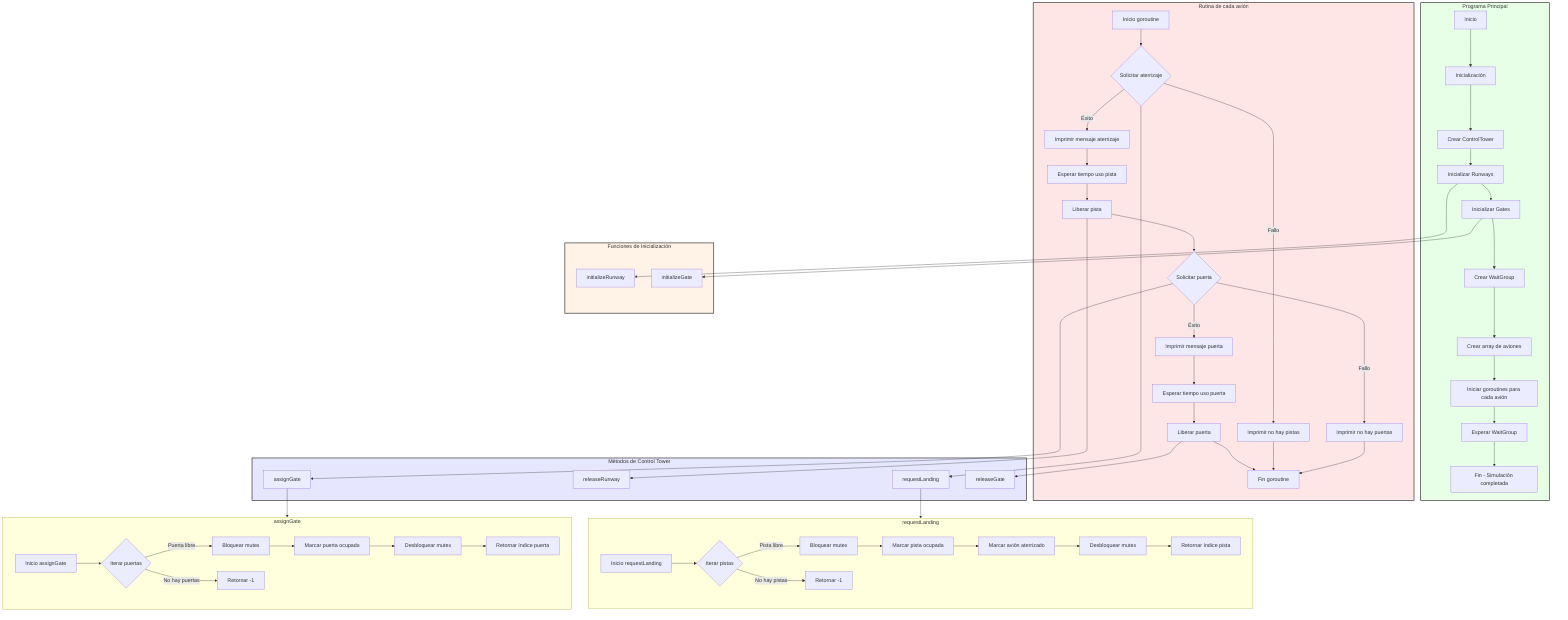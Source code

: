 flowchart TD
    subgraph Main[Programa Principal]
        A[Inicio] --> B[Inicialización]
        B --> C[Crear ControlTower]
        C --> D[Inicializar Runways]
        D --> E[Inicializar Gates]
        E --> F[Crear WaitGroup]
        F --> G[Crear array de aviones]
        G --> H[Iniciar goroutines para cada avión]
        H --> I[Esperar WaitGroup]
        I --> Z[Fin - Simulación completada]
    end

    subgraph PlaneRoutine[Rutina de cada avión]
        AA[Inicio goroutine] --> BB{Solicitar aterrizaje}
        BB -->|Éxito| CC[Imprimir mensaje aterrizaje]
        BB -->|Fallo| DD[Imprimir no hay pistas]
        CC --> EE[Esperar tiempo uso pista]
        EE --> FF[Liberar pista]
        FF --> GG{Solicitar puerta}
        GG -->|Éxito| HH[Imprimir mensaje puerta]
        GG -->|Fallo| II[Imprimir no hay puertas]
        HH --> JJ[Esperar tiempo uso puerta]
        JJ --> KK[Liberar puerta]
        KK --> LL[Fin goroutine]
        DD --> LL
        II --> LL
    end

    subgraph ControlTowerMethods[Métodos de Control Tower]
        M1[requestLanding]
        M2[releaseRunway]
        M3[assignGate]
        M4[releaseGate]
    end

    subgraph InitializationFunctions[Funciones de Inicialización]
        IF1[initializeRunway]
        IF2[initializeGate]
    end

    %% Conexiones entre el flujo principal y las funciones
    D --> IF1
    E --> IF2
    BB --> M1
    FF --> M2
    GG --> M3
    KK --> M4

    %% Estilo para los diferentes subgrafos
    classDef mainStyle fill:#e6ffe6,stroke:#333,stroke-width:2px;
    classDef routineStyle fill:#ffe6e6,stroke:#333,stroke-width:2px;
    classDef methodStyle fill:#e6e6ff,stroke:#333,stroke-width:2px;
    classDef initStyle fill:#fff2e6,stroke:#333,stroke-width:2px;

    class Main mainStyle;
    class PlaneRoutine routineStyle;
    class ControlTowerMethods methodStyle;
    class InitializationFunctions initStyle;

    %% Detalle de las funciones
    subgraph RequestLandingDetail[requestLanding]
        RL1[Inicio requestLanding] --> RL2{Iterar pistas}
        RL2 -->|Pista libre| RL3[Bloquear mutex]
        RL3 --> RL4[Marcar pista ocupada]
        RL4 --> RL5[Marcar avión aterrizado]
        RL5 --> RL6[Desbloquear mutex]
        RL6 --> RL7[Retornar índice pista]
        RL2 -->|No hay pistas| RL8[Retornar -1]
    end

    subgraph AssignGateDetail[assignGate]
        AG1[Inicio assignGate] --> AG2{Iterar puertas}
        AG2 -->|Puerta libre| AG3[Bloquear mutex]
        AG3 --> AG4[Marcar puerta ocupada]
        AG4 --> AG5[Desbloquear mutex]
        AG5 --> AG6[Retornar índice puerta]
        AG2 -->|No hay puertas| AG7[Retornar -1]
    end

    %% Conexiones a los detalles de las funciones
    M1 --> RequestLandingDetail
    M3 --> AssignGateDetail